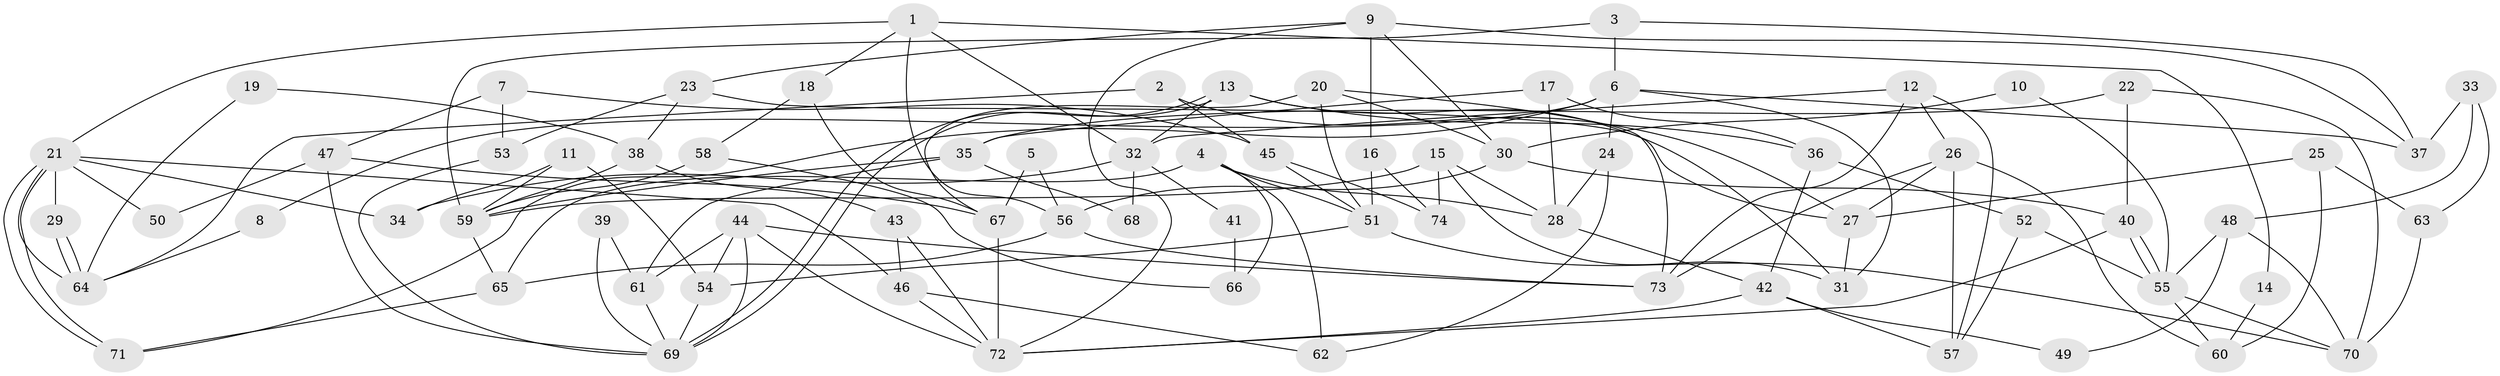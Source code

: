 // Generated by graph-tools (version 1.1) at 2025/49/03/09/25 04:49:55]
// undirected, 74 vertices, 148 edges
graph export_dot {
graph [start="1"]
  node [color=gray90,style=filled];
  1;
  2;
  3;
  4;
  5;
  6;
  7;
  8;
  9;
  10;
  11;
  12;
  13;
  14;
  15;
  16;
  17;
  18;
  19;
  20;
  21;
  22;
  23;
  24;
  25;
  26;
  27;
  28;
  29;
  30;
  31;
  32;
  33;
  34;
  35;
  36;
  37;
  38;
  39;
  40;
  41;
  42;
  43;
  44;
  45;
  46;
  47;
  48;
  49;
  50;
  51;
  52;
  53;
  54;
  55;
  56;
  57;
  58;
  59;
  60;
  61;
  62;
  63;
  64;
  65;
  66;
  67;
  68;
  69;
  70;
  71;
  72;
  73;
  74;
  1 -- 21;
  1 -- 32;
  1 -- 14;
  1 -- 18;
  1 -- 56;
  2 -- 27;
  2 -- 64;
  2 -- 45;
  3 -- 6;
  3 -- 37;
  3 -- 59;
  4 -- 62;
  4 -- 65;
  4 -- 28;
  4 -- 51;
  4 -- 66;
  5 -- 56;
  5 -- 67;
  6 -- 37;
  6 -- 71;
  6 -- 8;
  6 -- 24;
  6 -- 31;
  7 -- 45;
  7 -- 53;
  7 -- 47;
  8 -- 64;
  9 -- 72;
  9 -- 30;
  9 -- 16;
  9 -- 23;
  9 -- 37;
  10 -- 55;
  10 -- 30;
  11 -- 54;
  11 -- 59;
  11 -- 34;
  12 -- 73;
  12 -- 57;
  12 -- 26;
  12 -- 32;
  13 -- 36;
  13 -- 69;
  13 -- 69;
  13 -- 31;
  13 -- 32;
  14 -- 60;
  15 -- 31;
  15 -- 59;
  15 -- 28;
  15 -- 74;
  16 -- 74;
  16 -- 51;
  17 -- 28;
  17 -- 35;
  17 -- 36;
  18 -- 67;
  18 -- 58;
  19 -- 64;
  19 -- 38;
  20 -- 51;
  20 -- 30;
  20 -- 67;
  20 -- 73;
  21 -- 34;
  21 -- 71;
  21 -- 71;
  21 -- 29;
  21 -- 46;
  21 -- 50;
  21 -- 64;
  22 -- 40;
  22 -- 70;
  22 -- 35;
  23 -- 38;
  23 -- 27;
  23 -- 53;
  24 -- 28;
  24 -- 62;
  25 -- 60;
  25 -- 27;
  25 -- 63;
  26 -- 27;
  26 -- 57;
  26 -- 60;
  26 -- 73;
  27 -- 31;
  28 -- 42;
  29 -- 64;
  29 -- 64;
  30 -- 40;
  30 -- 56;
  32 -- 34;
  32 -- 41;
  32 -- 68;
  33 -- 63;
  33 -- 48;
  33 -- 37;
  35 -- 61;
  35 -- 59;
  35 -- 68;
  36 -- 42;
  36 -- 52;
  38 -- 43;
  38 -- 59;
  39 -- 61;
  39 -- 69;
  40 -- 55;
  40 -- 55;
  40 -- 72;
  41 -- 66;
  42 -- 72;
  42 -- 49;
  42 -- 57;
  43 -- 72;
  43 -- 46;
  44 -- 73;
  44 -- 69;
  44 -- 54;
  44 -- 61;
  44 -- 72;
  45 -- 51;
  45 -- 74;
  46 -- 72;
  46 -- 62;
  47 -- 69;
  47 -- 50;
  47 -- 67;
  48 -- 55;
  48 -- 70;
  48 -- 49;
  51 -- 54;
  51 -- 70;
  52 -- 57;
  52 -- 55;
  53 -- 69;
  54 -- 69;
  55 -- 60;
  55 -- 70;
  56 -- 73;
  56 -- 65;
  58 -- 59;
  58 -- 66;
  59 -- 65;
  61 -- 69;
  63 -- 70;
  65 -- 71;
  67 -- 72;
}
